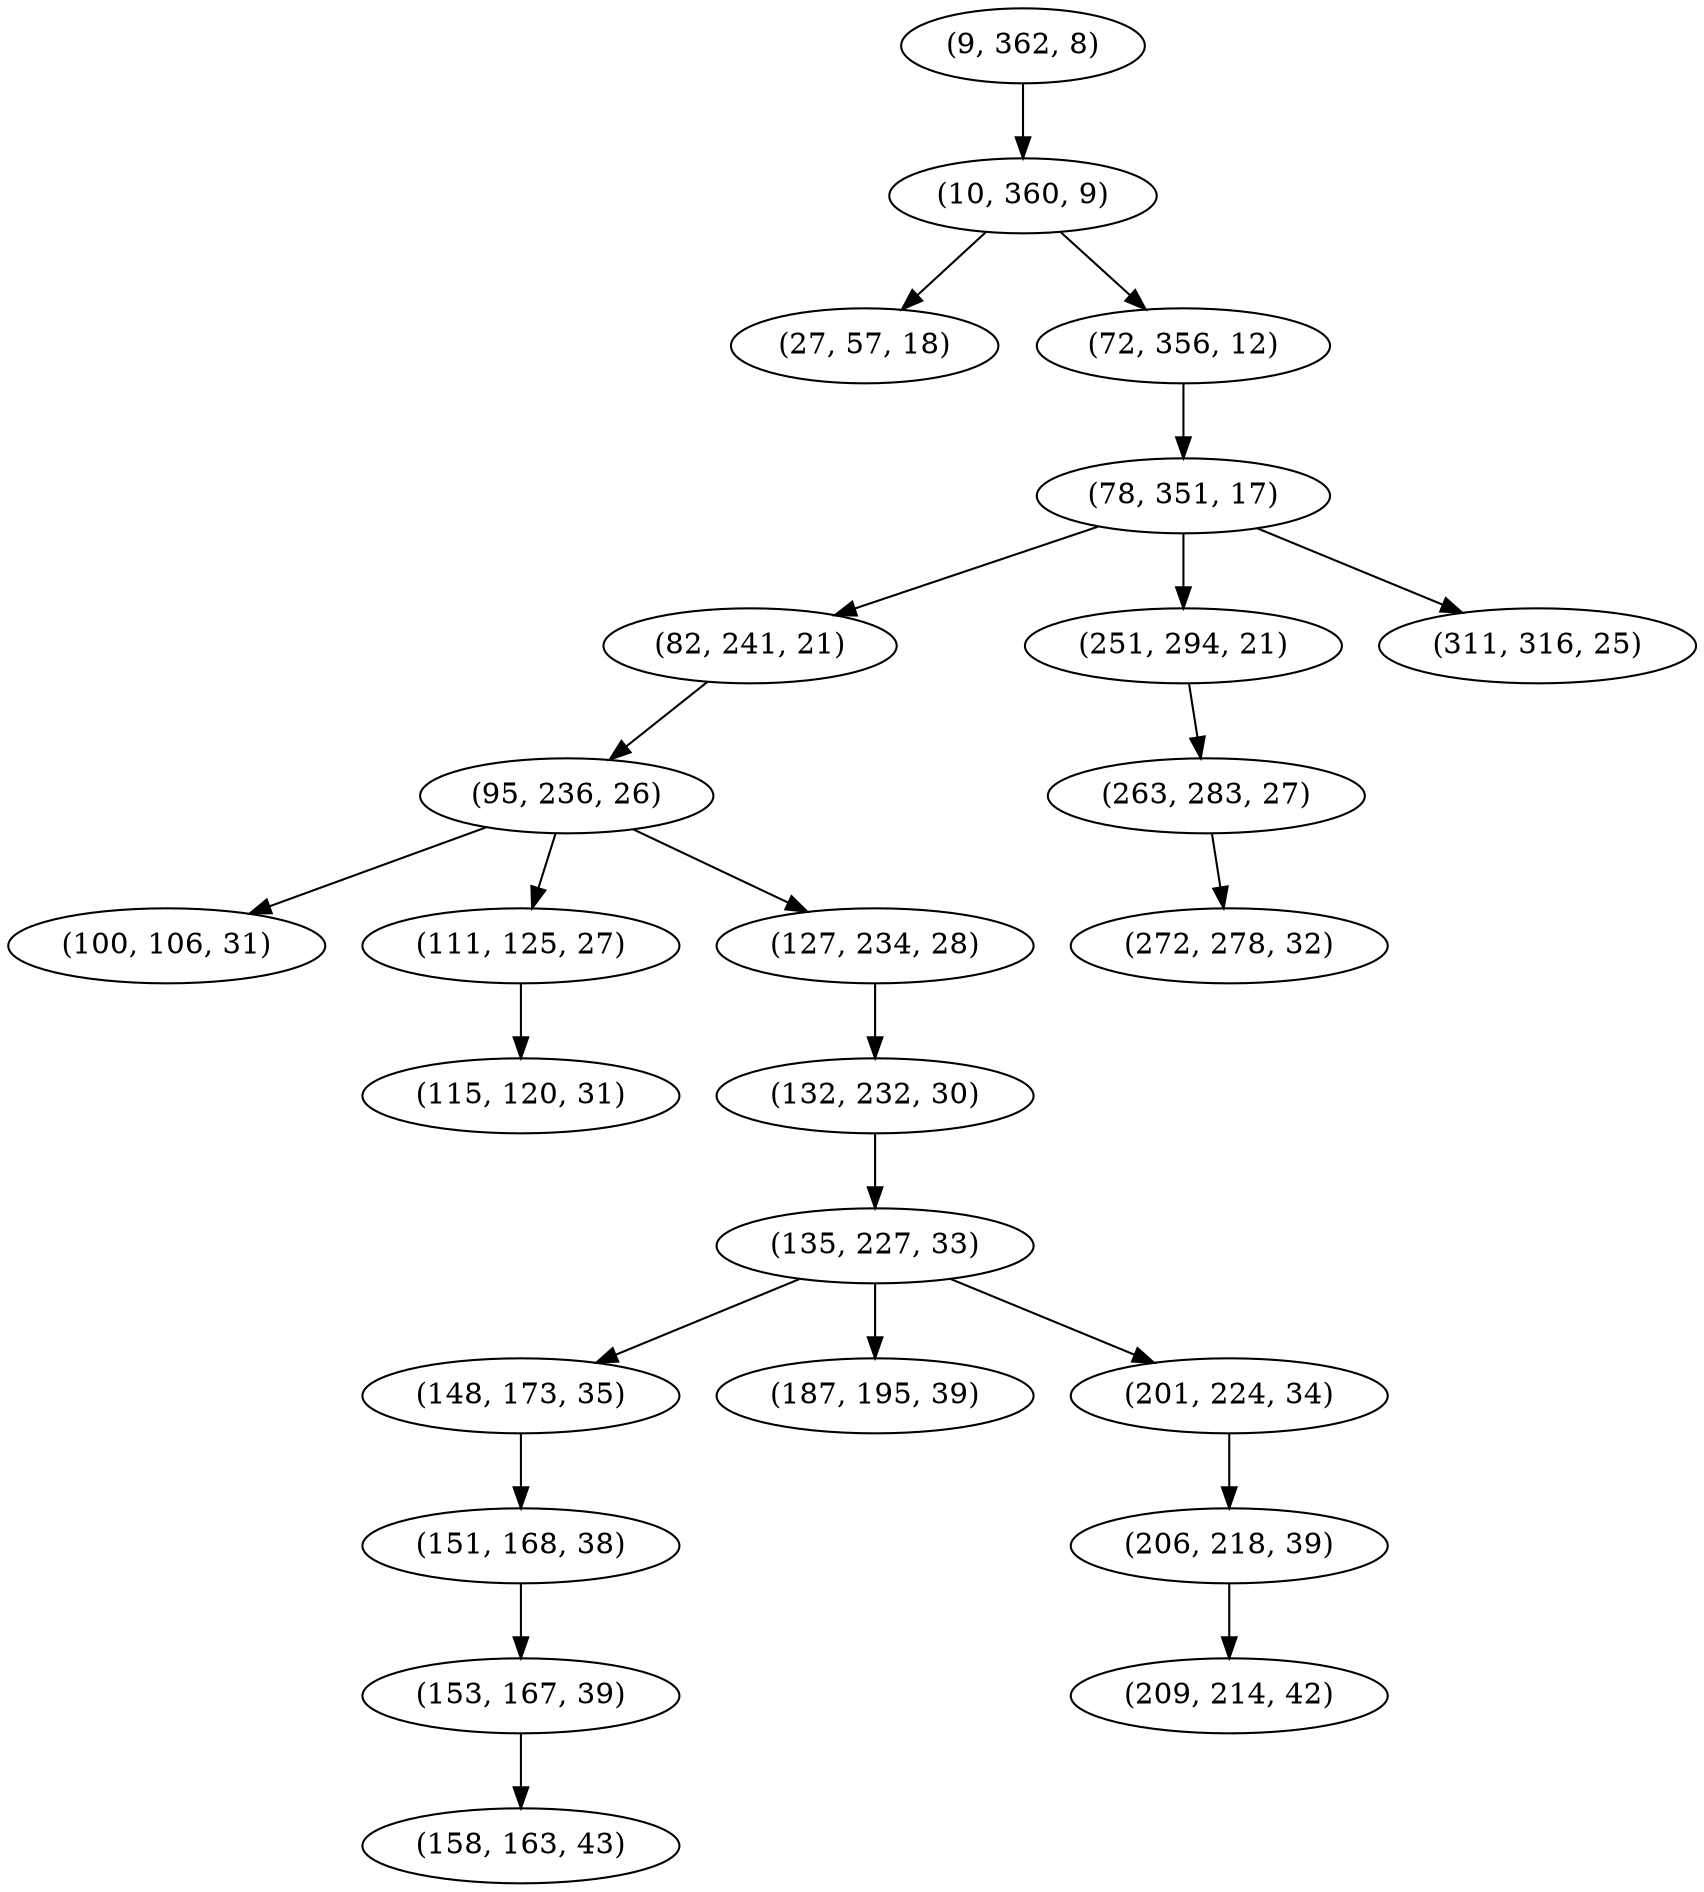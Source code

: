 digraph tree {
    "(9, 362, 8)";
    "(10, 360, 9)";
    "(27, 57, 18)";
    "(72, 356, 12)";
    "(78, 351, 17)";
    "(82, 241, 21)";
    "(95, 236, 26)";
    "(100, 106, 31)";
    "(111, 125, 27)";
    "(115, 120, 31)";
    "(127, 234, 28)";
    "(132, 232, 30)";
    "(135, 227, 33)";
    "(148, 173, 35)";
    "(151, 168, 38)";
    "(153, 167, 39)";
    "(158, 163, 43)";
    "(187, 195, 39)";
    "(201, 224, 34)";
    "(206, 218, 39)";
    "(209, 214, 42)";
    "(251, 294, 21)";
    "(263, 283, 27)";
    "(272, 278, 32)";
    "(311, 316, 25)";
    "(9, 362, 8)" -> "(10, 360, 9)";
    "(10, 360, 9)" -> "(27, 57, 18)";
    "(10, 360, 9)" -> "(72, 356, 12)";
    "(72, 356, 12)" -> "(78, 351, 17)";
    "(78, 351, 17)" -> "(82, 241, 21)";
    "(78, 351, 17)" -> "(251, 294, 21)";
    "(78, 351, 17)" -> "(311, 316, 25)";
    "(82, 241, 21)" -> "(95, 236, 26)";
    "(95, 236, 26)" -> "(100, 106, 31)";
    "(95, 236, 26)" -> "(111, 125, 27)";
    "(95, 236, 26)" -> "(127, 234, 28)";
    "(111, 125, 27)" -> "(115, 120, 31)";
    "(127, 234, 28)" -> "(132, 232, 30)";
    "(132, 232, 30)" -> "(135, 227, 33)";
    "(135, 227, 33)" -> "(148, 173, 35)";
    "(135, 227, 33)" -> "(187, 195, 39)";
    "(135, 227, 33)" -> "(201, 224, 34)";
    "(148, 173, 35)" -> "(151, 168, 38)";
    "(151, 168, 38)" -> "(153, 167, 39)";
    "(153, 167, 39)" -> "(158, 163, 43)";
    "(201, 224, 34)" -> "(206, 218, 39)";
    "(206, 218, 39)" -> "(209, 214, 42)";
    "(251, 294, 21)" -> "(263, 283, 27)";
    "(263, 283, 27)" -> "(272, 278, 32)";
}
